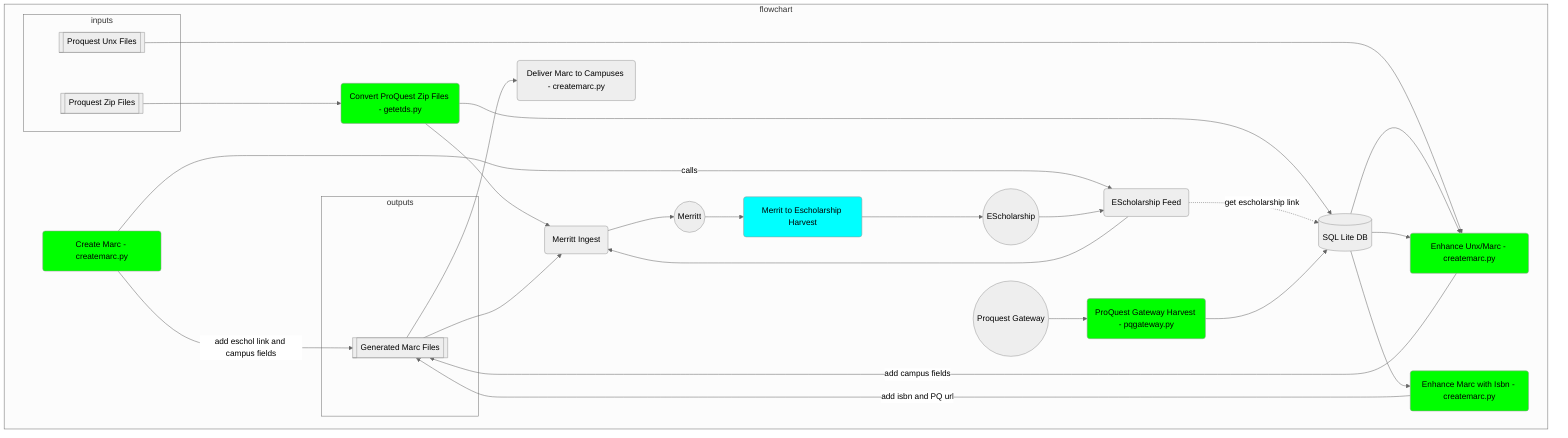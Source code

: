 %%{init: {'theme': 'neutral'}}%%
graph TD
  subgraph flowchart
    subgraph inputs
      PQZIP[[Proquest Zip Files]]
      PQMARC[[Proquest Unx Files]]
    end
    subgraph outputs
      MARC[[Generated Marc Files]]
    end

    CONVPQ(Convert ProQuest Zip Files - getetds.py)
    CONVM(Enhance Unx/Marc - createmarc.py)
    DB[(SQL Lite DB)]
    MI(Merritt Ingest)
    M((Merritt))
    CM(Create Marc - createmarc.py)
    PQH(ProQuest Gateway Harvest - pqgateway.py)
    EMPQ(Enhance Marc with Isbn - createmarc.py)
    EH(EScholarship Feed)
    E((EScholarship))
    PQG((Proquest Gateway))
    M2E(Merrit to Escholarship Harvest)
    DELM(Deliver Marc to Campuses - createmarc.py)

    PQZIP --> CONVPQ
    CONVPQ --> DB
    CONVPQ --> MI
    PQMARC --> CONVM
    DB --> CONVM
    DB --> EMPQ
    DB --> CONVM
    CONVM --> |add campus fields| MARC
    MARC --> MI
    MI --> M
    CM --> |calls| EH
    CM --> |add eschol link and campus fields| MARC
    EMPQ --> |add isbn and PQ url| MARC

    M --> M2E
    M2E --> E
    E --> EH
    EH -.-> |get escholarship link| DB
    EH --> MI

    PQG --> PQH
    PQH --> DB
    MARC --> DELM

    style EMPQ fill:lime
    style CM fill:lime
    style CONVM fill:lime
    style CONVPQ fill:lime
    style PQH fill:lime
    style M2E fill:cyan
  end